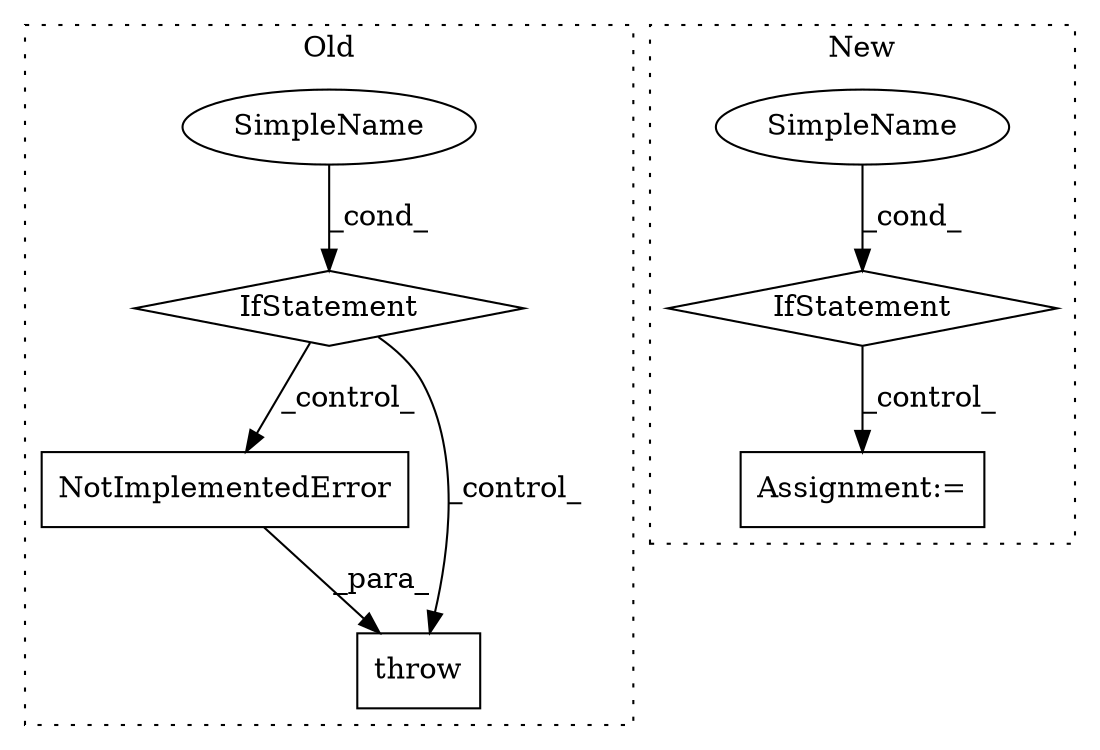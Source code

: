 digraph G {
subgraph cluster0 {
1 [label="NotImplementedError" a="32" s="14059,14143" l="20,1" shape="box"];
3 [label="IfStatement" a="25" s="13991,14041" l="10,2" shape="diamond"];
4 [label="SimpleName" a="42" s="" l="" shape="ellipse"];
7 [label="throw" a="53" s="14053" l="6" shape="box"];
label = "Old";
style="dotted";
}
subgraph cluster1 {
2 [label="IfStatement" a="25" s="14508,14563" l="10,2" shape="diamond"];
5 [label="Assignment:=" a="7" s="14597" l="1" shape="box"];
6 [label="SimpleName" a="42" s="" l="" shape="ellipse"];
label = "New";
style="dotted";
}
1 -> 7 [label="_para_"];
2 -> 5 [label="_control_"];
3 -> 1 [label="_control_"];
3 -> 7 [label="_control_"];
4 -> 3 [label="_cond_"];
6 -> 2 [label="_cond_"];
}